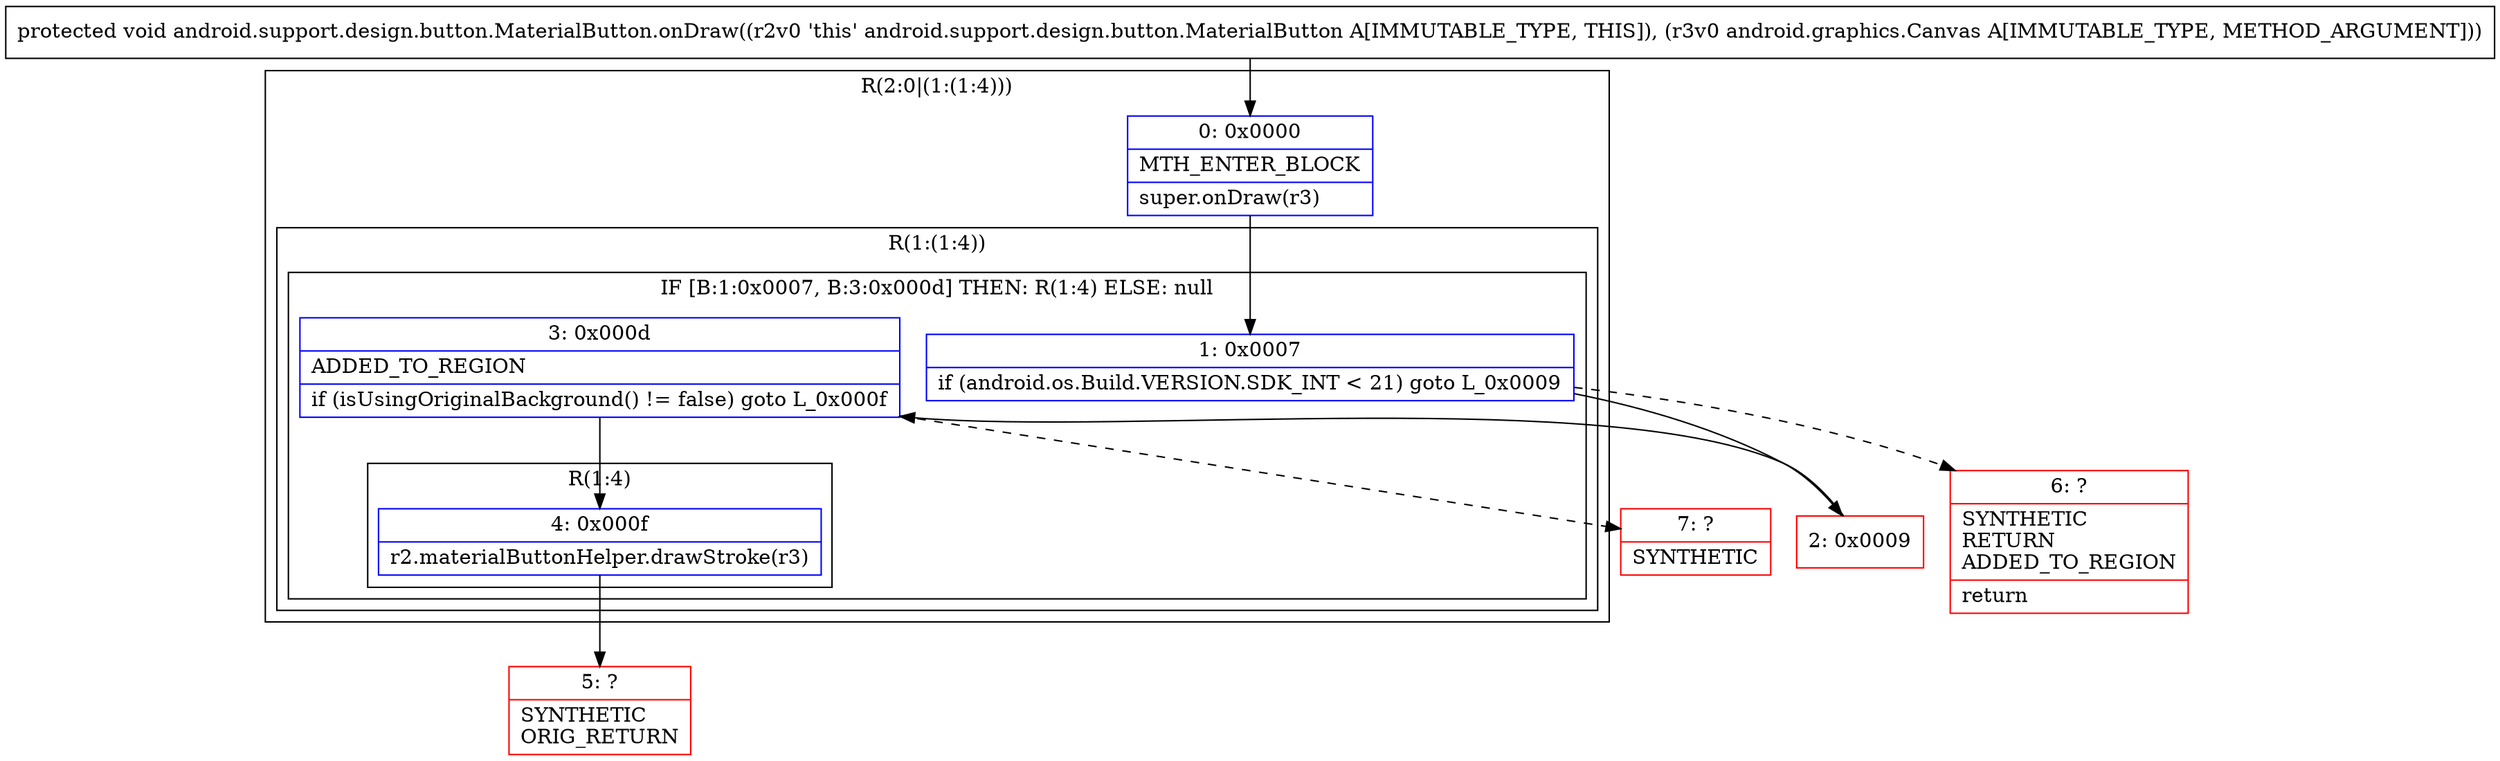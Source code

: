 digraph "CFG forandroid.support.design.button.MaterialButton.onDraw(Landroid\/graphics\/Canvas;)V" {
subgraph cluster_Region_1611219307 {
label = "R(2:0|(1:(1:4)))";
node [shape=record,color=blue];
Node_0 [shape=record,label="{0\:\ 0x0000|MTH_ENTER_BLOCK\l|super.onDraw(r3)\l}"];
subgraph cluster_Region_989019529 {
label = "R(1:(1:4))";
node [shape=record,color=blue];
subgraph cluster_IfRegion_977106961 {
label = "IF [B:1:0x0007, B:3:0x000d] THEN: R(1:4) ELSE: null";
node [shape=record,color=blue];
Node_1 [shape=record,label="{1\:\ 0x0007|if (android.os.Build.VERSION.SDK_INT \< 21) goto L_0x0009\l}"];
Node_3 [shape=record,label="{3\:\ 0x000d|ADDED_TO_REGION\l|if (isUsingOriginalBackground() != false) goto L_0x000f\l}"];
subgraph cluster_Region_290726782 {
label = "R(1:4)";
node [shape=record,color=blue];
Node_4 [shape=record,label="{4\:\ 0x000f|r2.materialButtonHelper.drawStroke(r3)\l}"];
}
}
}
}
Node_2 [shape=record,color=red,label="{2\:\ 0x0009}"];
Node_5 [shape=record,color=red,label="{5\:\ ?|SYNTHETIC\lORIG_RETURN\l}"];
Node_6 [shape=record,color=red,label="{6\:\ ?|SYNTHETIC\lRETURN\lADDED_TO_REGION\l|return\l}"];
Node_7 [shape=record,color=red,label="{7\:\ ?|SYNTHETIC\l}"];
MethodNode[shape=record,label="{protected void android.support.design.button.MaterialButton.onDraw((r2v0 'this' android.support.design.button.MaterialButton A[IMMUTABLE_TYPE, THIS]), (r3v0 android.graphics.Canvas A[IMMUTABLE_TYPE, METHOD_ARGUMENT])) }"];
MethodNode -> Node_0;
Node_0 -> Node_1;
Node_1 -> Node_2;
Node_1 -> Node_6[style=dashed];
Node_3 -> Node_4;
Node_3 -> Node_7[style=dashed];
Node_4 -> Node_5;
Node_2 -> Node_3;
}

